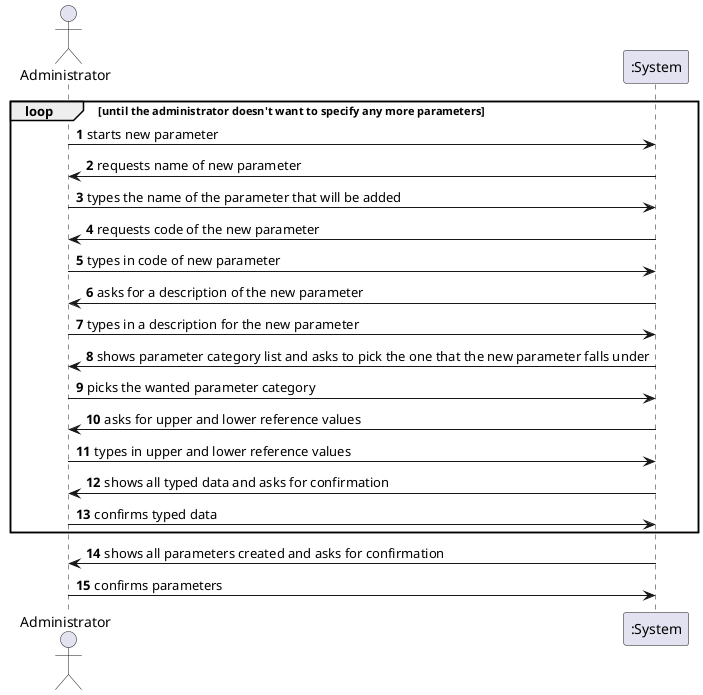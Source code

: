 @startuml

autonumber

actor Administrator

loop until the administrator doesn't want to specify any more parameters
Administrator -> ":System": starts new parameter
":System" -> Administrator: requests name of new parameter
Administrator -> ":System": types the name of the parameter that will be added
":System" -> Administrator: requests code of the new parameter
Administrator -> ":System": types in code of new parameter
":System" -> Administrator: asks for a description of the new parameter
Administrator -> ":System": types in a description for the new parameter
":System" -> Administrator: shows parameter category list and asks to pick the one that the new parameter falls under
Administrator -> ":System": picks the wanted parameter category
":System" -> Administrator: asks for upper and lower reference values
Administrator -> ":System": types in upper and lower reference values
":System" -> Administrator: shows all typed data and asks for confirmation
Administrator -> ":System": confirms typed data
end loop
":System" -> Administrator: shows all parameters created and asks for confirmation
Administrator -> ":System": confirms parameters

@enduml